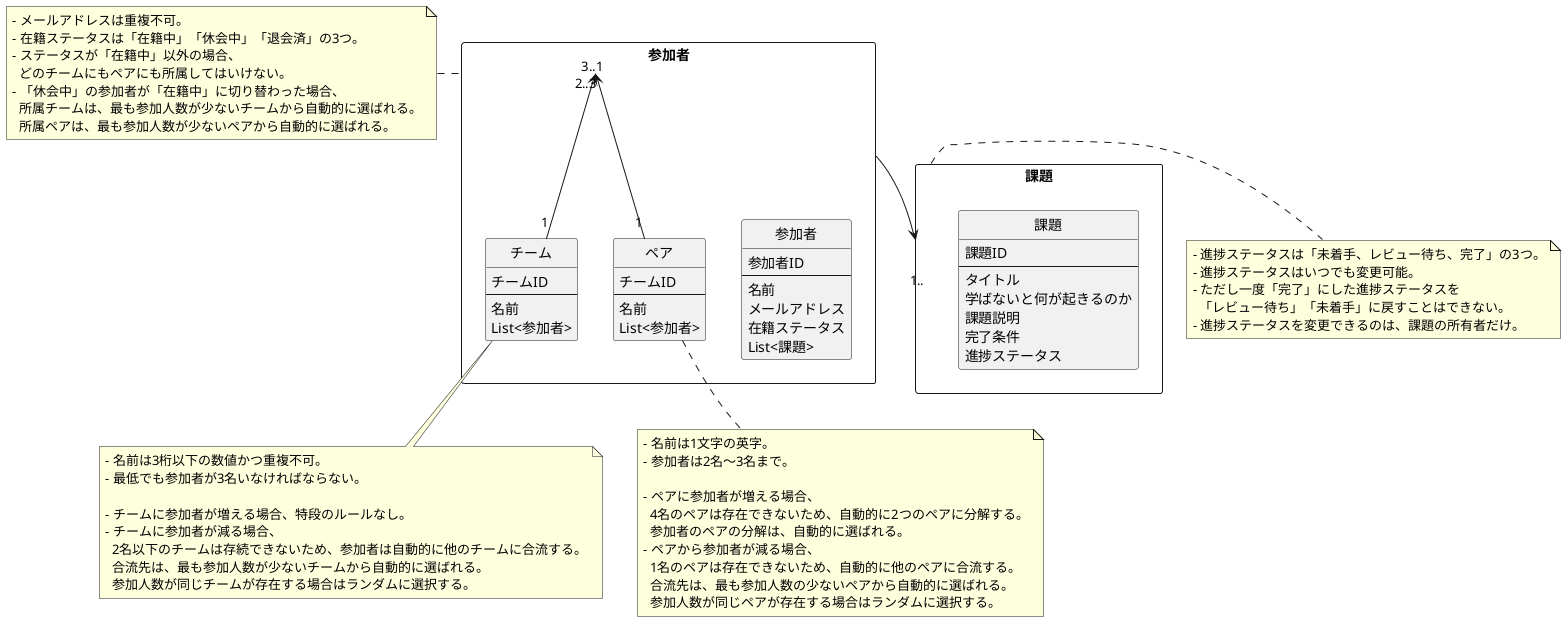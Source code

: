 @startuml domain-model

' hide the spot
hide circle

rectangle 参加者 {
  entity 参加者 {
    参加者ID
    --
    名前
    メールアドレス
    在籍ステータス
    List<課題>
  }

  entity チーム {
    チームID
    --
    名前
    List<参加者>
  }

  entity ペア {
    チームID
    --
    名前
    List<参加者>
  }
}


note left of 参加者
- メールアドレスは重複不可。
- 在籍ステータスは「在籍中」「休会中」「退会済」の3つ。
- ステータスが「在籍中」以外の場合、
  どのチームにもペアにも所属してはいけない。
- 「休会中」の参加者が「在籍中」に切り替わった場合、
  所属チームは、最も参加人数が少ないチームから自動的に選ばれる。
  所属ペアは、最も参加人数が少ないペアから自動的に選ばれる。
end note

note bottom of チーム
- 名前は3桁以下の数値かつ重複不可。
- 最低でも参加者が3名いなければならない。

- チームに参加者が増える場合、特段のルールなし。
- チームに参加者が減る場合、
  2名以下のチームは存続できないため、参加者は自動的に他のチームに合流する。
  合流先は、最も参加人数が少ないチームから自動的に選ばれる。
  参加人数が同じチームが存在する場合はランダムに選択する。
end note

note bottom of ペア
- 名前は1文字の英字。
- 参加者は2名〜3名まで。

- ペアに参加者が増える場合、
  4名のペアは存在できないため、自動的に2つのペアに分解する。
  参加者のペアの分解は、自動的に選ばれる。
- ペアから参加者が減る場合、
  1名のペアは存在できないため、自動的に他のペアに合流する。
  合流先は、最も参加人数の少ないペアから自動的に選ばれる。
  参加人数が同じペアが存在する場合はランダムに選択する。
end note

rectangle 課題 {
  entity 課題 {
    課題ID
    --
    タイトル
    学ばないと何が起きるのか
    課題説明
    完了条件
    進捗ステータス
  }
}
note right of 課題
- 進捗ステータスは「未着手、レビュー待ち、完了」の3つ。
- 進捗ステータスはいつでも変更可能。
- ただし一度「完了」にした進捗ステータスを
  「レビュー待ち」「未着手」に戻すことはできない。
- 進捗ステータスを変更できるのは、課題の所有者だけ。
end note


参加者 "3.." <-- "1" チーム
参加者 "2..3" <-- "1" ペア
参加者 "1" --> "1.." 課題

@enduml
